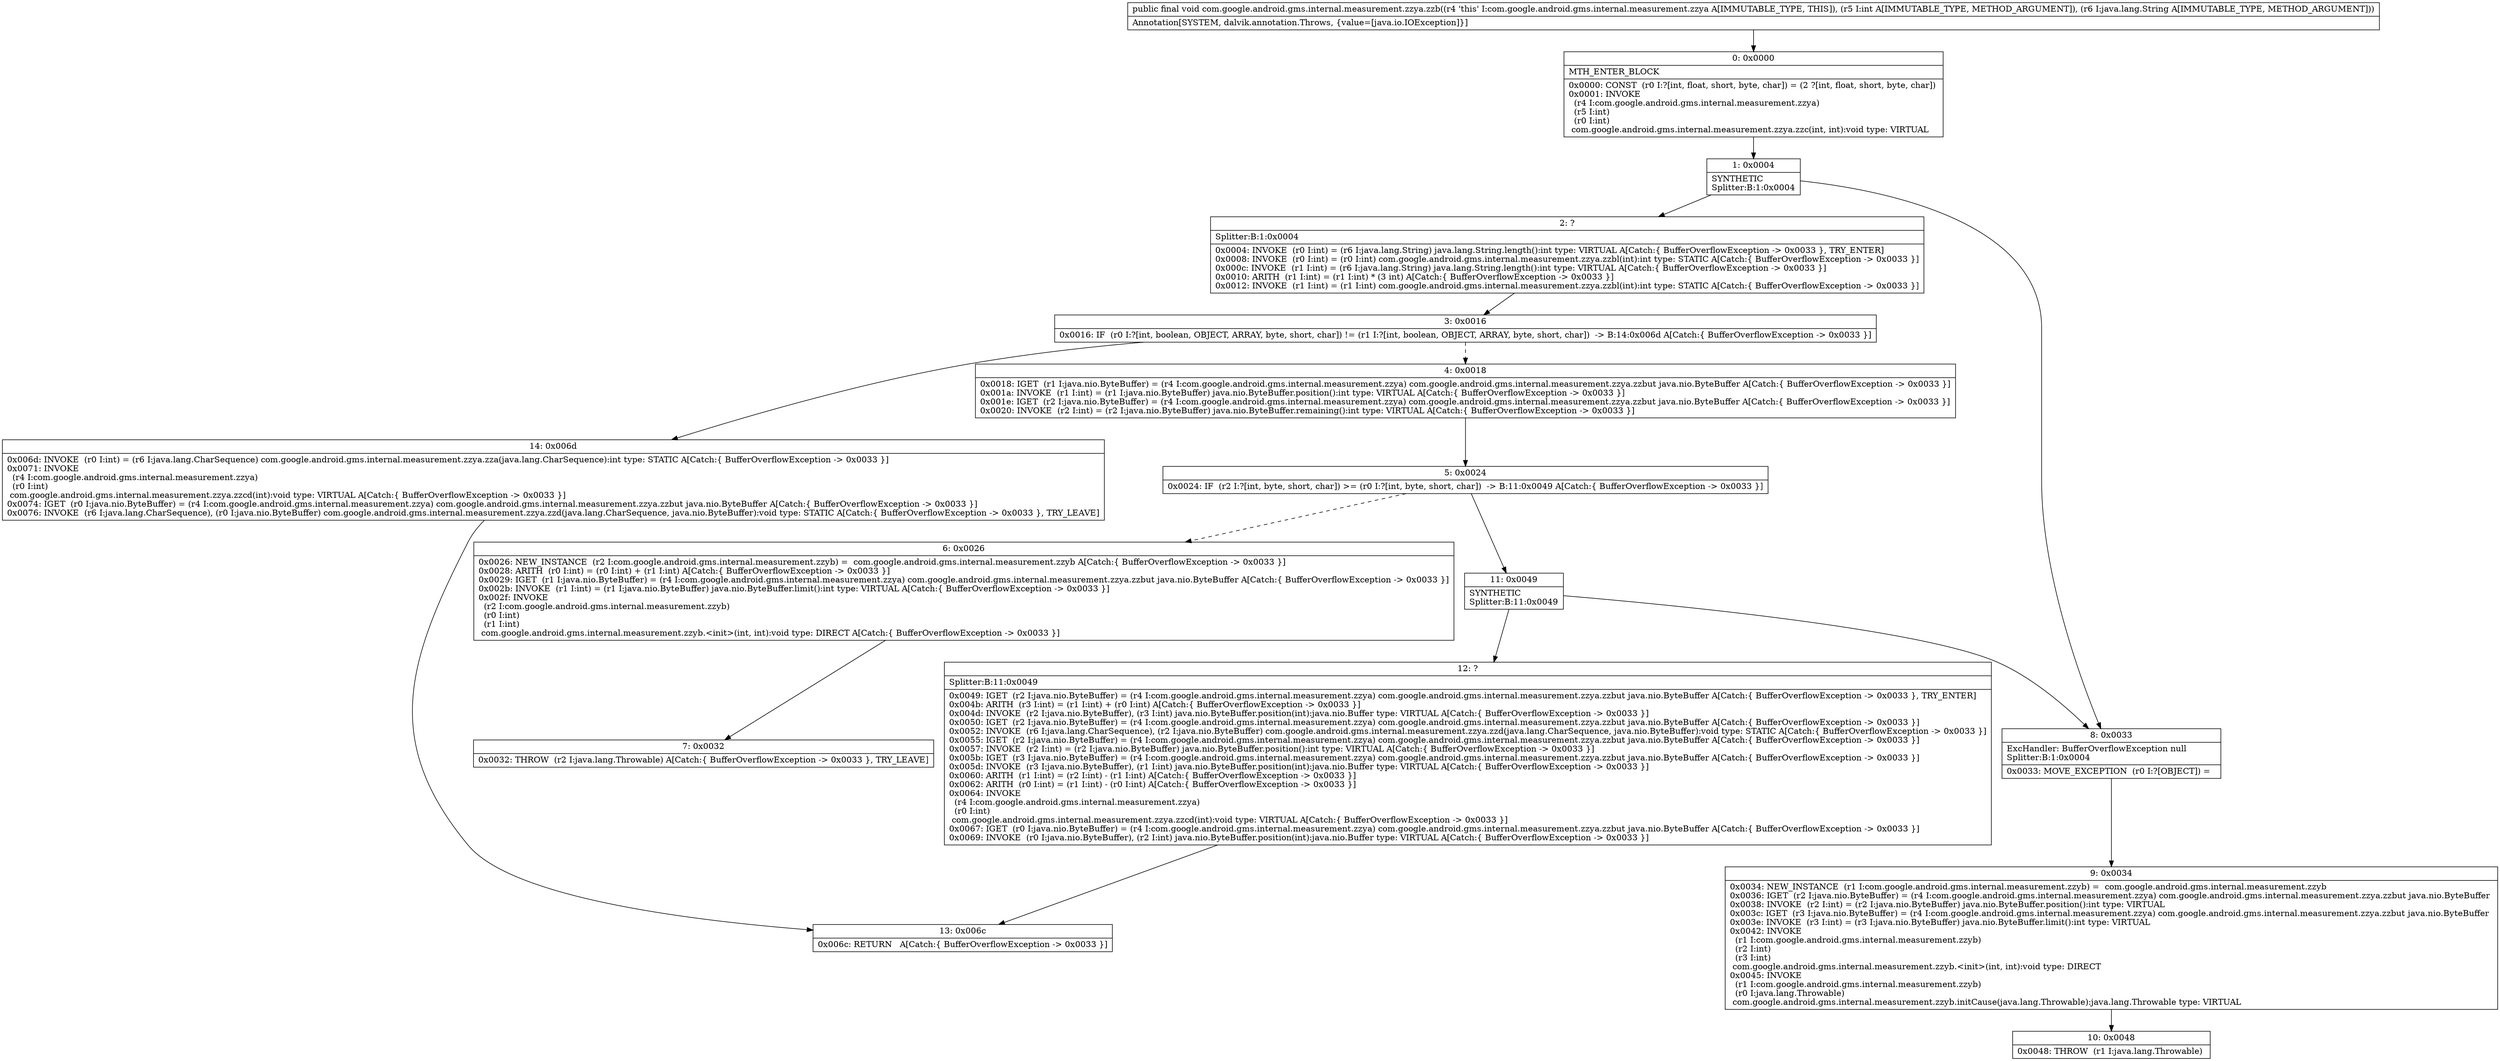 digraph "CFG forcom.google.android.gms.internal.measurement.zzya.zzb(ILjava\/lang\/String;)V" {
Node_0 [shape=record,label="{0\:\ 0x0000|MTH_ENTER_BLOCK\l|0x0000: CONST  (r0 I:?[int, float, short, byte, char]) = (2 ?[int, float, short, byte, char]) \l0x0001: INVOKE  \l  (r4 I:com.google.android.gms.internal.measurement.zzya)\l  (r5 I:int)\l  (r0 I:int)\l com.google.android.gms.internal.measurement.zzya.zzc(int, int):void type: VIRTUAL \l}"];
Node_1 [shape=record,label="{1\:\ 0x0004|SYNTHETIC\lSplitter:B:1:0x0004\l}"];
Node_2 [shape=record,label="{2\:\ ?|Splitter:B:1:0x0004\l|0x0004: INVOKE  (r0 I:int) = (r6 I:java.lang.String) java.lang.String.length():int type: VIRTUAL A[Catch:\{ BufferOverflowException \-\> 0x0033 \}, TRY_ENTER]\l0x0008: INVOKE  (r0 I:int) = (r0 I:int) com.google.android.gms.internal.measurement.zzya.zzbl(int):int type: STATIC A[Catch:\{ BufferOverflowException \-\> 0x0033 \}]\l0x000c: INVOKE  (r1 I:int) = (r6 I:java.lang.String) java.lang.String.length():int type: VIRTUAL A[Catch:\{ BufferOverflowException \-\> 0x0033 \}]\l0x0010: ARITH  (r1 I:int) = (r1 I:int) * (3 int) A[Catch:\{ BufferOverflowException \-\> 0x0033 \}]\l0x0012: INVOKE  (r1 I:int) = (r1 I:int) com.google.android.gms.internal.measurement.zzya.zzbl(int):int type: STATIC A[Catch:\{ BufferOverflowException \-\> 0x0033 \}]\l}"];
Node_3 [shape=record,label="{3\:\ 0x0016|0x0016: IF  (r0 I:?[int, boolean, OBJECT, ARRAY, byte, short, char]) != (r1 I:?[int, boolean, OBJECT, ARRAY, byte, short, char])  \-\> B:14:0x006d A[Catch:\{ BufferOverflowException \-\> 0x0033 \}]\l}"];
Node_4 [shape=record,label="{4\:\ 0x0018|0x0018: IGET  (r1 I:java.nio.ByteBuffer) = (r4 I:com.google.android.gms.internal.measurement.zzya) com.google.android.gms.internal.measurement.zzya.zzbut java.nio.ByteBuffer A[Catch:\{ BufferOverflowException \-\> 0x0033 \}]\l0x001a: INVOKE  (r1 I:int) = (r1 I:java.nio.ByteBuffer) java.nio.ByteBuffer.position():int type: VIRTUAL A[Catch:\{ BufferOverflowException \-\> 0x0033 \}]\l0x001e: IGET  (r2 I:java.nio.ByteBuffer) = (r4 I:com.google.android.gms.internal.measurement.zzya) com.google.android.gms.internal.measurement.zzya.zzbut java.nio.ByteBuffer A[Catch:\{ BufferOverflowException \-\> 0x0033 \}]\l0x0020: INVOKE  (r2 I:int) = (r2 I:java.nio.ByteBuffer) java.nio.ByteBuffer.remaining():int type: VIRTUAL A[Catch:\{ BufferOverflowException \-\> 0x0033 \}]\l}"];
Node_5 [shape=record,label="{5\:\ 0x0024|0x0024: IF  (r2 I:?[int, byte, short, char]) \>= (r0 I:?[int, byte, short, char])  \-\> B:11:0x0049 A[Catch:\{ BufferOverflowException \-\> 0x0033 \}]\l}"];
Node_6 [shape=record,label="{6\:\ 0x0026|0x0026: NEW_INSTANCE  (r2 I:com.google.android.gms.internal.measurement.zzyb) =  com.google.android.gms.internal.measurement.zzyb A[Catch:\{ BufferOverflowException \-\> 0x0033 \}]\l0x0028: ARITH  (r0 I:int) = (r0 I:int) + (r1 I:int) A[Catch:\{ BufferOverflowException \-\> 0x0033 \}]\l0x0029: IGET  (r1 I:java.nio.ByteBuffer) = (r4 I:com.google.android.gms.internal.measurement.zzya) com.google.android.gms.internal.measurement.zzya.zzbut java.nio.ByteBuffer A[Catch:\{ BufferOverflowException \-\> 0x0033 \}]\l0x002b: INVOKE  (r1 I:int) = (r1 I:java.nio.ByteBuffer) java.nio.ByteBuffer.limit():int type: VIRTUAL A[Catch:\{ BufferOverflowException \-\> 0x0033 \}]\l0x002f: INVOKE  \l  (r2 I:com.google.android.gms.internal.measurement.zzyb)\l  (r0 I:int)\l  (r1 I:int)\l com.google.android.gms.internal.measurement.zzyb.\<init\>(int, int):void type: DIRECT A[Catch:\{ BufferOverflowException \-\> 0x0033 \}]\l}"];
Node_7 [shape=record,label="{7\:\ 0x0032|0x0032: THROW  (r2 I:java.lang.Throwable) A[Catch:\{ BufferOverflowException \-\> 0x0033 \}, TRY_LEAVE]\l}"];
Node_8 [shape=record,label="{8\:\ 0x0033|ExcHandler: BufferOverflowException null\lSplitter:B:1:0x0004\l|0x0033: MOVE_EXCEPTION  (r0 I:?[OBJECT]) =  \l}"];
Node_9 [shape=record,label="{9\:\ 0x0034|0x0034: NEW_INSTANCE  (r1 I:com.google.android.gms.internal.measurement.zzyb) =  com.google.android.gms.internal.measurement.zzyb \l0x0036: IGET  (r2 I:java.nio.ByteBuffer) = (r4 I:com.google.android.gms.internal.measurement.zzya) com.google.android.gms.internal.measurement.zzya.zzbut java.nio.ByteBuffer \l0x0038: INVOKE  (r2 I:int) = (r2 I:java.nio.ByteBuffer) java.nio.ByteBuffer.position():int type: VIRTUAL \l0x003c: IGET  (r3 I:java.nio.ByteBuffer) = (r4 I:com.google.android.gms.internal.measurement.zzya) com.google.android.gms.internal.measurement.zzya.zzbut java.nio.ByteBuffer \l0x003e: INVOKE  (r3 I:int) = (r3 I:java.nio.ByteBuffer) java.nio.ByteBuffer.limit():int type: VIRTUAL \l0x0042: INVOKE  \l  (r1 I:com.google.android.gms.internal.measurement.zzyb)\l  (r2 I:int)\l  (r3 I:int)\l com.google.android.gms.internal.measurement.zzyb.\<init\>(int, int):void type: DIRECT \l0x0045: INVOKE  \l  (r1 I:com.google.android.gms.internal.measurement.zzyb)\l  (r0 I:java.lang.Throwable)\l com.google.android.gms.internal.measurement.zzyb.initCause(java.lang.Throwable):java.lang.Throwable type: VIRTUAL \l}"];
Node_10 [shape=record,label="{10\:\ 0x0048|0x0048: THROW  (r1 I:java.lang.Throwable) \l}"];
Node_11 [shape=record,label="{11\:\ 0x0049|SYNTHETIC\lSplitter:B:11:0x0049\l}"];
Node_12 [shape=record,label="{12\:\ ?|Splitter:B:11:0x0049\l|0x0049: IGET  (r2 I:java.nio.ByteBuffer) = (r4 I:com.google.android.gms.internal.measurement.zzya) com.google.android.gms.internal.measurement.zzya.zzbut java.nio.ByteBuffer A[Catch:\{ BufferOverflowException \-\> 0x0033 \}, TRY_ENTER]\l0x004b: ARITH  (r3 I:int) = (r1 I:int) + (r0 I:int) A[Catch:\{ BufferOverflowException \-\> 0x0033 \}]\l0x004d: INVOKE  (r2 I:java.nio.ByteBuffer), (r3 I:int) java.nio.ByteBuffer.position(int):java.nio.Buffer type: VIRTUAL A[Catch:\{ BufferOverflowException \-\> 0x0033 \}]\l0x0050: IGET  (r2 I:java.nio.ByteBuffer) = (r4 I:com.google.android.gms.internal.measurement.zzya) com.google.android.gms.internal.measurement.zzya.zzbut java.nio.ByteBuffer A[Catch:\{ BufferOverflowException \-\> 0x0033 \}]\l0x0052: INVOKE  (r6 I:java.lang.CharSequence), (r2 I:java.nio.ByteBuffer) com.google.android.gms.internal.measurement.zzya.zzd(java.lang.CharSequence, java.nio.ByteBuffer):void type: STATIC A[Catch:\{ BufferOverflowException \-\> 0x0033 \}]\l0x0055: IGET  (r2 I:java.nio.ByteBuffer) = (r4 I:com.google.android.gms.internal.measurement.zzya) com.google.android.gms.internal.measurement.zzya.zzbut java.nio.ByteBuffer A[Catch:\{ BufferOverflowException \-\> 0x0033 \}]\l0x0057: INVOKE  (r2 I:int) = (r2 I:java.nio.ByteBuffer) java.nio.ByteBuffer.position():int type: VIRTUAL A[Catch:\{ BufferOverflowException \-\> 0x0033 \}]\l0x005b: IGET  (r3 I:java.nio.ByteBuffer) = (r4 I:com.google.android.gms.internal.measurement.zzya) com.google.android.gms.internal.measurement.zzya.zzbut java.nio.ByteBuffer A[Catch:\{ BufferOverflowException \-\> 0x0033 \}]\l0x005d: INVOKE  (r3 I:java.nio.ByteBuffer), (r1 I:int) java.nio.ByteBuffer.position(int):java.nio.Buffer type: VIRTUAL A[Catch:\{ BufferOverflowException \-\> 0x0033 \}]\l0x0060: ARITH  (r1 I:int) = (r2 I:int) \- (r1 I:int) A[Catch:\{ BufferOverflowException \-\> 0x0033 \}]\l0x0062: ARITH  (r0 I:int) = (r1 I:int) \- (r0 I:int) A[Catch:\{ BufferOverflowException \-\> 0x0033 \}]\l0x0064: INVOKE  \l  (r4 I:com.google.android.gms.internal.measurement.zzya)\l  (r0 I:int)\l com.google.android.gms.internal.measurement.zzya.zzcd(int):void type: VIRTUAL A[Catch:\{ BufferOverflowException \-\> 0x0033 \}]\l0x0067: IGET  (r0 I:java.nio.ByteBuffer) = (r4 I:com.google.android.gms.internal.measurement.zzya) com.google.android.gms.internal.measurement.zzya.zzbut java.nio.ByteBuffer A[Catch:\{ BufferOverflowException \-\> 0x0033 \}]\l0x0069: INVOKE  (r0 I:java.nio.ByteBuffer), (r2 I:int) java.nio.ByteBuffer.position(int):java.nio.Buffer type: VIRTUAL A[Catch:\{ BufferOverflowException \-\> 0x0033 \}]\l}"];
Node_13 [shape=record,label="{13\:\ 0x006c|0x006c: RETURN   A[Catch:\{ BufferOverflowException \-\> 0x0033 \}]\l}"];
Node_14 [shape=record,label="{14\:\ 0x006d|0x006d: INVOKE  (r0 I:int) = (r6 I:java.lang.CharSequence) com.google.android.gms.internal.measurement.zzya.zza(java.lang.CharSequence):int type: STATIC A[Catch:\{ BufferOverflowException \-\> 0x0033 \}]\l0x0071: INVOKE  \l  (r4 I:com.google.android.gms.internal.measurement.zzya)\l  (r0 I:int)\l com.google.android.gms.internal.measurement.zzya.zzcd(int):void type: VIRTUAL A[Catch:\{ BufferOverflowException \-\> 0x0033 \}]\l0x0074: IGET  (r0 I:java.nio.ByteBuffer) = (r4 I:com.google.android.gms.internal.measurement.zzya) com.google.android.gms.internal.measurement.zzya.zzbut java.nio.ByteBuffer A[Catch:\{ BufferOverflowException \-\> 0x0033 \}]\l0x0076: INVOKE  (r6 I:java.lang.CharSequence), (r0 I:java.nio.ByteBuffer) com.google.android.gms.internal.measurement.zzya.zzd(java.lang.CharSequence, java.nio.ByteBuffer):void type: STATIC A[Catch:\{ BufferOverflowException \-\> 0x0033 \}, TRY_LEAVE]\l}"];
MethodNode[shape=record,label="{public final void com.google.android.gms.internal.measurement.zzya.zzb((r4 'this' I:com.google.android.gms.internal.measurement.zzya A[IMMUTABLE_TYPE, THIS]), (r5 I:int A[IMMUTABLE_TYPE, METHOD_ARGUMENT]), (r6 I:java.lang.String A[IMMUTABLE_TYPE, METHOD_ARGUMENT]))  | Annotation[SYSTEM, dalvik.annotation.Throws, \{value=[java.io.IOException]\}]\l}"];
MethodNode -> Node_0;
Node_0 -> Node_1;
Node_1 -> Node_2;
Node_1 -> Node_8;
Node_2 -> Node_3;
Node_3 -> Node_4[style=dashed];
Node_3 -> Node_14;
Node_4 -> Node_5;
Node_5 -> Node_6[style=dashed];
Node_5 -> Node_11;
Node_6 -> Node_7;
Node_8 -> Node_9;
Node_9 -> Node_10;
Node_11 -> Node_12;
Node_11 -> Node_8;
Node_12 -> Node_13;
Node_14 -> Node_13;
}


